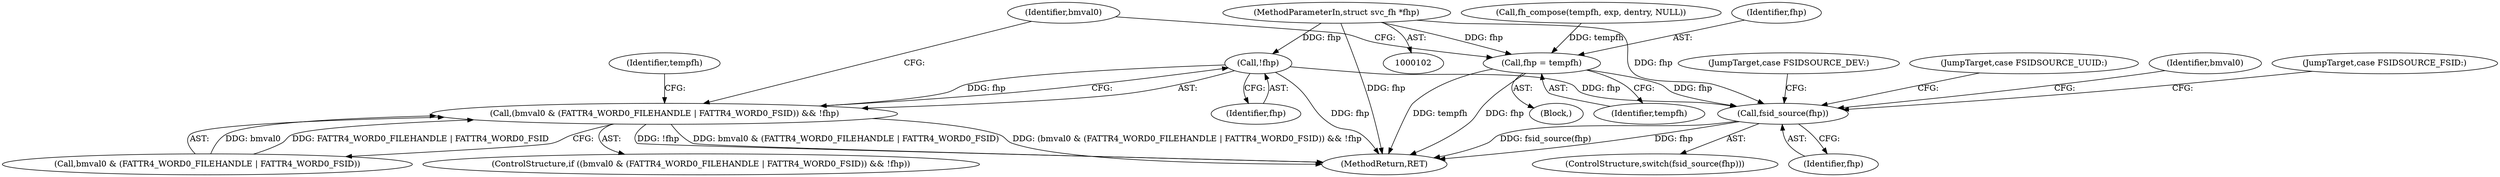 digraph "0_linux_c70422f760c120480fee4de6c38804c72aa26bc1_12@pointer" {
"1000104" [label="(MethodParameterIn,struct svc_fh *fhp)"];
"1000267" [label="(Call,!fhp)"];
"1000261" [label="(Call,(bmval0 & (FATTR4_WORD0_FILEHANDLE | FATTR4_WORD0_FSID)) && !fhp)"];
"1000732" [label="(Call,fsid_source(fhp))"];
"1000296" [label="(Call,fhp = tempfh)"];
"1000288" [label="(Call,fh_compose(tempfh, exp, dentry, NULL))"];
"1000261" [label="(Call,(bmval0 & (FATTR4_WORD0_FILEHANDLE | FATTR4_WORD0_FSID)) && !fhp)"];
"1000731" [label="(ControlStructure,switch(fsid_source(fhp)))"];
"1000268" [label="(Identifier,fhp)"];
"1000732" [label="(Call,fsid_source(fhp))"];
"1000269" [label="(Block,)"];
"1000296" [label="(Call,fhp = tempfh)"];
"1000753" [label="(JumpTarget,case FSIDSOURCE_DEV:)"];
"1000262" [label="(Call,bmval0 & (FATTR4_WORD0_FILEHANDLE | FATTR4_WORD0_FSID))"];
"1000785" [label="(JumpTarget,case FSIDSOURCE_UUID:)"];
"1000260" [label="(ControlStructure,if ((bmval0 & (FATTR4_WORD0_FILEHANDLE | FATTR4_WORD0_FSID)) && !fhp))"];
"1000797" [label="(Identifier,bmval0)"];
"1000297" [label="(Identifier,fhp)"];
"1000104" [label="(MethodParameterIn,struct svc_fh *fhp)"];
"1000267" [label="(Call,!fhp)"];
"1000301" [label="(Identifier,bmval0)"];
"1001963" [label="(MethodReturn,RET)"];
"1000298" [label="(Identifier,tempfh)"];
"1000271" [label="(Identifier,tempfh)"];
"1000735" [label="(JumpTarget,case FSIDSOURCE_FSID:)"];
"1000733" [label="(Identifier,fhp)"];
"1000104" -> "1000102"  [label="AST: "];
"1000104" -> "1001963"  [label="DDG: fhp"];
"1000104" -> "1000267"  [label="DDG: fhp"];
"1000104" -> "1000296"  [label="DDG: fhp"];
"1000104" -> "1000732"  [label="DDG: fhp"];
"1000267" -> "1000261"  [label="AST: "];
"1000267" -> "1000268"  [label="CFG: "];
"1000268" -> "1000267"  [label="AST: "];
"1000261" -> "1000267"  [label="CFG: "];
"1000267" -> "1001963"  [label="DDG: fhp"];
"1000267" -> "1000261"  [label="DDG: fhp"];
"1000267" -> "1000732"  [label="DDG: fhp"];
"1000261" -> "1000260"  [label="AST: "];
"1000261" -> "1000262"  [label="CFG: "];
"1000262" -> "1000261"  [label="AST: "];
"1000271" -> "1000261"  [label="CFG: "];
"1000301" -> "1000261"  [label="CFG: "];
"1000261" -> "1001963"  [label="DDG: !fhp"];
"1000261" -> "1001963"  [label="DDG: bmval0 & (FATTR4_WORD0_FILEHANDLE | FATTR4_WORD0_FSID)"];
"1000261" -> "1001963"  [label="DDG: (bmval0 & (FATTR4_WORD0_FILEHANDLE | FATTR4_WORD0_FSID)) && !fhp"];
"1000262" -> "1000261"  [label="DDG: bmval0"];
"1000262" -> "1000261"  [label="DDG: FATTR4_WORD0_FILEHANDLE | FATTR4_WORD0_FSID"];
"1000732" -> "1000731"  [label="AST: "];
"1000732" -> "1000733"  [label="CFG: "];
"1000733" -> "1000732"  [label="AST: "];
"1000735" -> "1000732"  [label="CFG: "];
"1000753" -> "1000732"  [label="CFG: "];
"1000785" -> "1000732"  [label="CFG: "];
"1000797" -> "1000732"  [label="CFG: "];
"1000732" -> "1001963"  [label="DDG: fsid_source(fhp)"];
"1000732" -> "1001963"  [label="DDG: fhp"];
"1000296" -> "1000732"  [label="DDG: fhp"];
"1000296" -> "1000269"  [label="AST: "];
"1000296" -> "1000298"  [label="CFG: "];
"1000297" -> "1000296"  [label="AST: "];
"1000298" -> "1000296"  [label="AST: "];
"1000301" -> "1000296"  [label="CFG: "];
"1000296" -> "1001963"  [label="DDG: tempfh"];
"1000296" -> "1001963"  [label="DDG: fhp"];
"1000288" -> "1000296"  [label="DDG: tempfh"];
}
